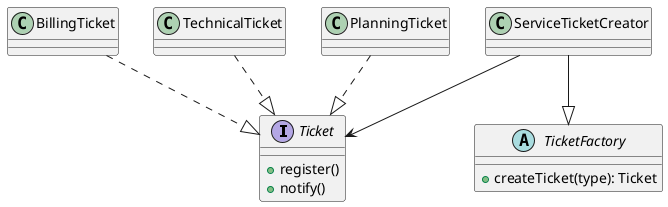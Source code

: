 
@startuml

interface Ticket {
    +register()
    +notify()
}

class BillingTicket
class TechnicalTicket
class PlanningTicket

abstract class TicketFactory {
    +createTicket(type): Ticket
}

class ServiceTicketCreator

BillingTicket ..|> Ticket
TechnicalTicket ..|> Ticket
PlanningTicket ..|> Ticket

ServiceTicketCreator --|> TicketFactory
ServiceTicketCreator --> Ticket
@enduml
